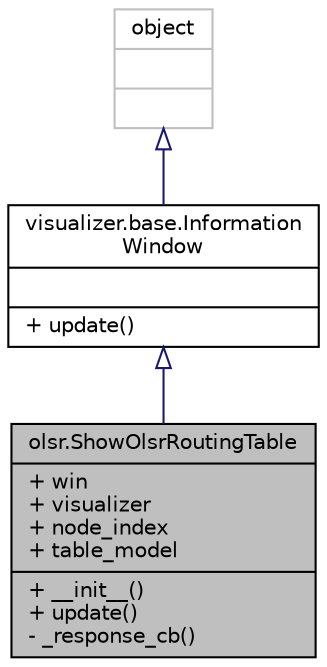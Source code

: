 digraph "olsr.ShowOlsrRoutingTable"
{
  edge [fontname="Helvetica",fontsize="10",labelfontname="Helvetica",labelfontsize="10"];
  node [fontname="Helvetica",fontsize="10",shape=record];
  Node1 [label="{olsr.ShowOlsrRoutingTable\n|+ win\l+ visualizer\l+ node_index\l+ table_model\l|+ __init__()\l+ update()\l- _response_cb()\l}",height=0.2,width=0.4,color="black", fillcolor="grey75", style="filled", fontcolor="black"];
  Node2 -> Node1 [dir="back",color="midnightblue",fontsize="10",style="solid",arrowtail="onormal"];
  Node2 [label="{visualizer.base.Information\lWindow\n||+ update()\l}",height=0.2,width=0.4,color="black", fillcolor="white", style="filled",URL="$df/db1/classvisualizer_1_1base_1_1InformationWindow.html",tooltip="InformationWindow class. "];
  Node3 -> Node2 [dir="back",color="midnightblue",fontsize="10",style="solid",arrowtail="onormal"];
  Node3 [label="{object\n||}",height=0.2,width=0.4,color="grey75", fillcolor="white", style="filled"];
}
